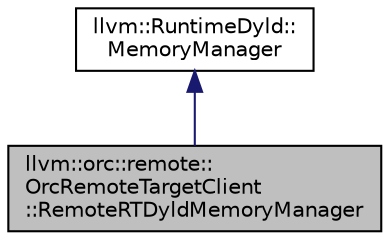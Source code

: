 digraph "llvm::orc::remote::OrcRemoteTargetClient::RemoteRTDyldMemoryManager"
{
 // LATEX_PDF_SIZE
  bgcolor="transparent";
  edge [fontname="Helvetica",fontsize="10",labelfontname="Helvetica",labelfontsize="10"];
  node [fontname="Helvetica",fontsize="10",shape="box"];
  Node1 [label="llvm::orc::remote::\lOrcRemoteTargetClient\l::RemoteRTDyldMemoryManager",height=0.2,width=0.4,color="black", fillcolor="grey75", style="filled", fontcolor="black",tooltip="Remote-mapped RuntimeDyld-compatible memory manager."];
  Node2 -> Node1 [dir="back",color="midnightblue",fontsize="10",style="solid",fontname="Helvetica"];
  Node2 [label="llvm::RuntimeDyld::\lMemoryManager",height=0.2,width=0.4,color="black",URL="$classllvm_1_1RuntimeDyld_1_1MemoryManager.html",tooltip="Memory Management."];
}
